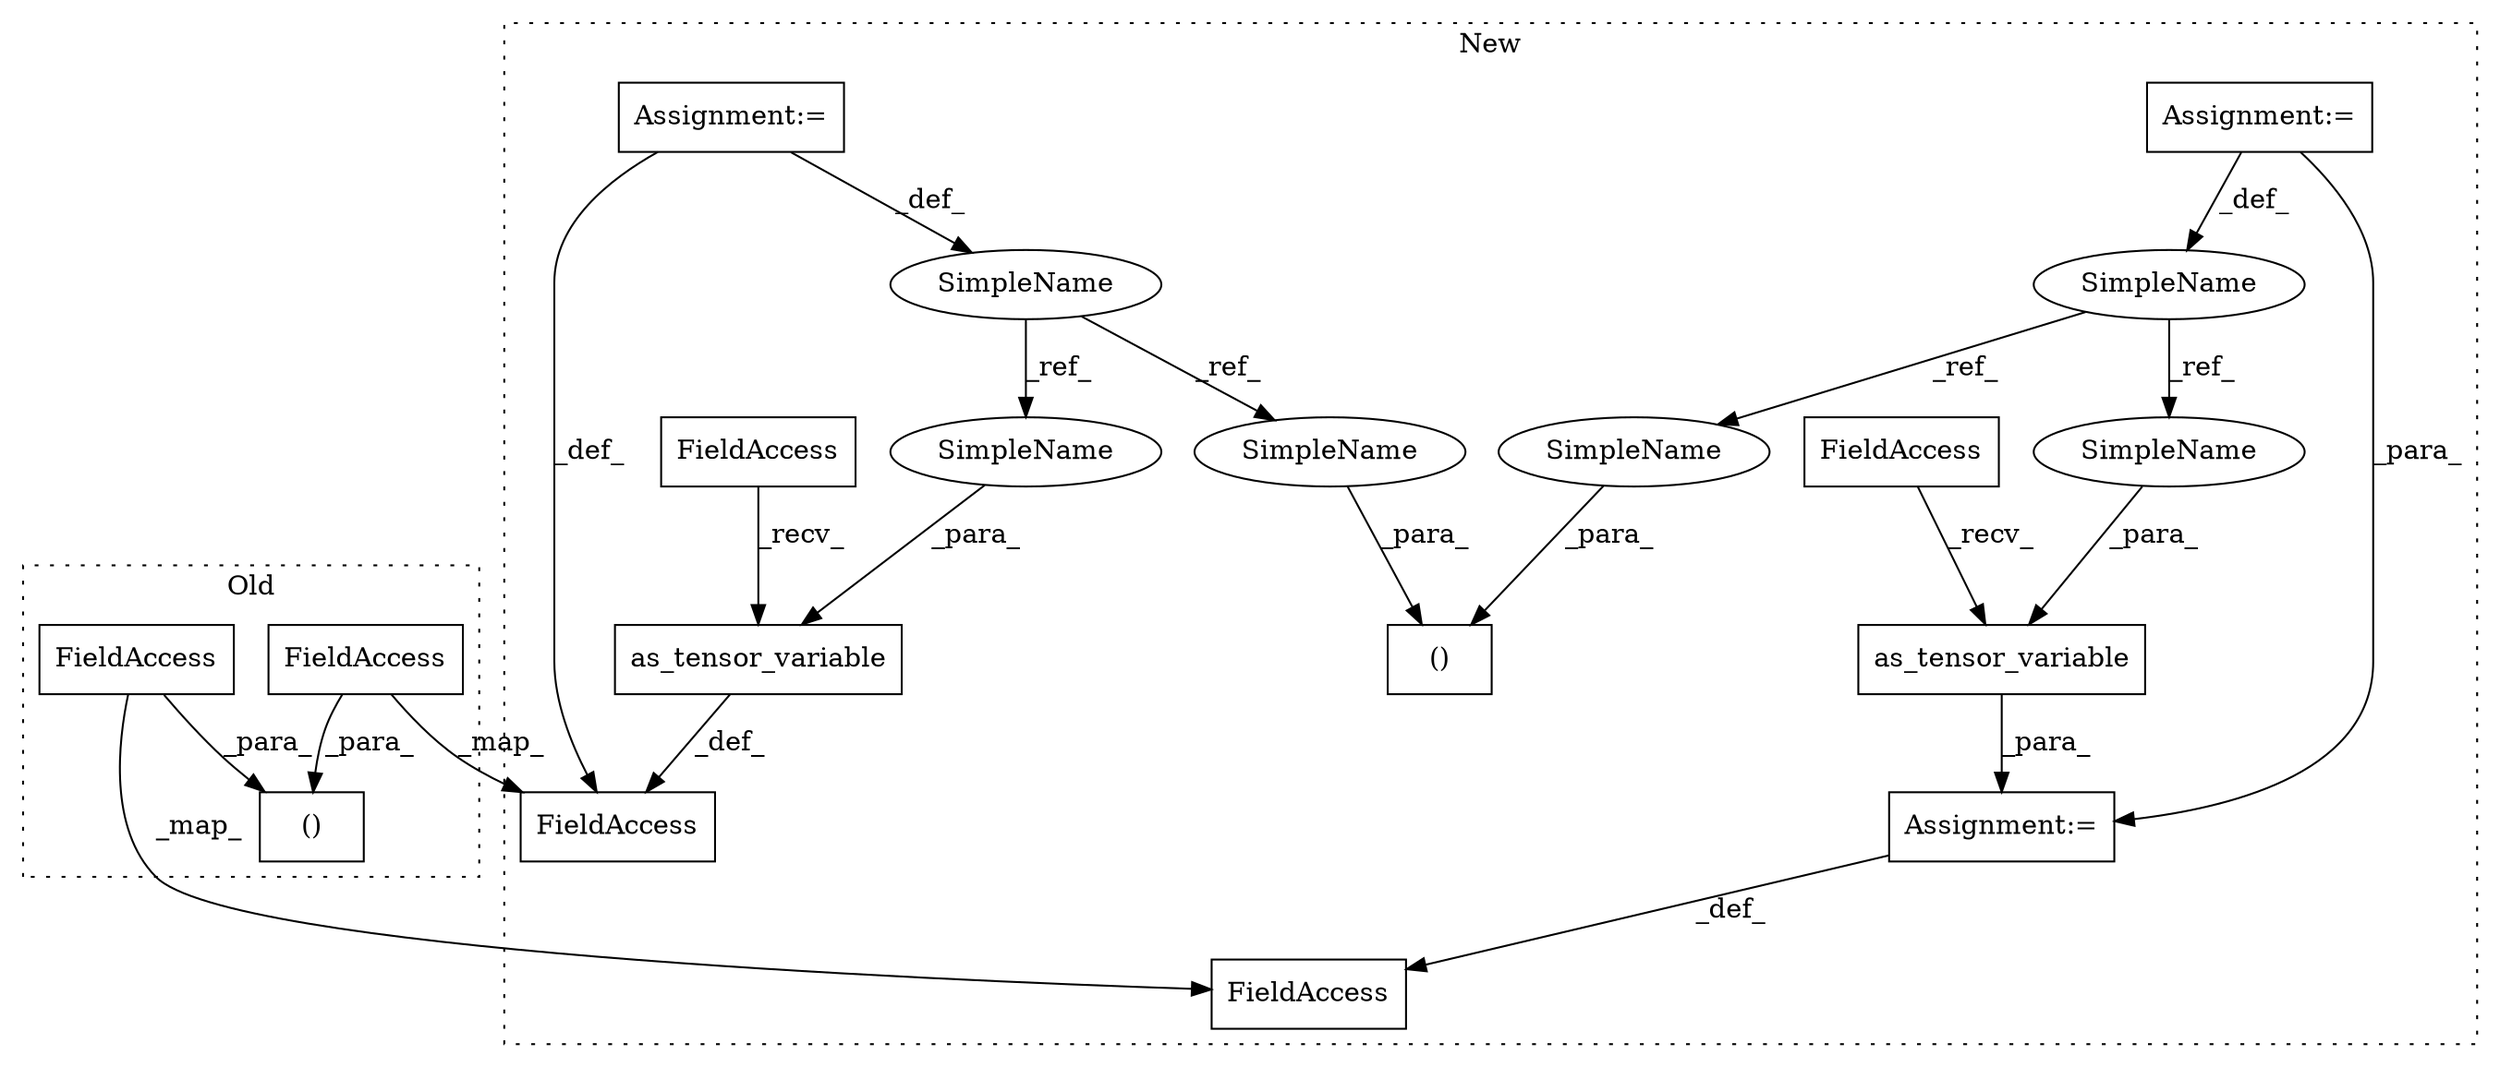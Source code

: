 digraph G {
subgraph cluster0 {
1 [label="()" a="106" s="6371" l="49" shape="box"];
13 [label="FieldAccess" a="22" s="6412" l="8" shape="box"];
15 [label="FieldAccess" a="22" s="6391" l="8" shape="box"];
label = "Old";
style="dotted";
}
subgraph cluster1 {
2 [label="as_tensor_variable" a="32" s="6273,6295" l="19,1" shape="box"];
3 [label="FieldAccess" a="22" s="6259" l="6" shape="box"];
4 [label="Assignment:=" a="7" s="6258" l="1" shape="box"];
5 [label="SimpleName" a="42" s="6035" l="3" shape="ellipse"];
6 [label="()" a="106" s="6071" l="34" shape="box"];
7 [label="Assignment:=" a="7" s="6035" l="3" shape="box"];
8 [label="Assignment:=" a="7" s="6010" l="3" shape="box"];
9 [label="as_tensor_variable" a="32" s="6325,6347" l="19,1" shape="box"];
10 [label="FieldAccess" a="22" s="6311" l="6" shape="box"];
11 [label="SimpleName" a="42" s="6010" l="3" shape="ellipse"];
12 [label="FieldAccess" a="22" s="6302" l="8" shape="box"];
14 [label="FieldAccess" a="22" s="6250" l="8" shape="box"];
16 [label="SimpleName" a="42" s="6086" l="3" shape="ellipse"];
17 [label="SimpleName" a="42" s="6292" l="3" shape="ellipse"];
18 [label="SimpleName" a="42" s="6344" l="3" shape="ellipse"];
19 [label="SimpleName" a="42" s="6102" l="3" shape="ellipse"];
label = "New";
style="dotted";
}
2 -> 4 [label="_para_"];
3 -> 2 [label="_recv_"];
4 -> 14 [label="_def_"];
5 -> 16 [label="_ref_"];
5 -> 17 [label="_ref_"];
7 -> 5 [label="_def_"];
7 -> 4 [label="_para_"];
8 -> 11 [label="_def_"];
8 -> 12 [label="_def_"];
9 -> 12 [label="_def_"];
10 -> 9 [label="_recv_"];
11 -> 18 [label="_ref_"];
11 -> 19 [label="_ref_"];
13 -> 12 [label="_map_"];
13 -> 1 [label="_para_"];
15 -> 1 [label="_para_"];
15 -> 14 [label="_map_"];
16 -> 6 [label="_para_"];
17 -> 2 [label="_para_"];
18 -> 9 [label="_para_"];
19 -> 6 [label="_para_"];
}